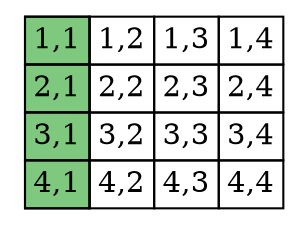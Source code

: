 graph title {
    node[shape=plaintext colorscheme=accent8 ];
    a[
        label=< <TABLE CELLBORDER="1" BORDER="0" CELLSPACING="0" CELLPADDING="3">
<tr>
<td bgcolor="1">1,1</td><td>1,2</td><td>1,3</td><td>1,4</td></tr>
<tr>
<td bgcolor="1">2,1</td><td>2,2</td><td>2,3</td><td>2,4</td></tr>
<tr>
<td bgcolor="1">3,1</td><td>3,2</td><td>3,3</td><td>3,4</td></tr>
<tr>
<td bgcolor="1">4,1</td><td>4,2</td><td>4,3</td><td>4,4</td></tr>
</TABLE> >
    ]
}
